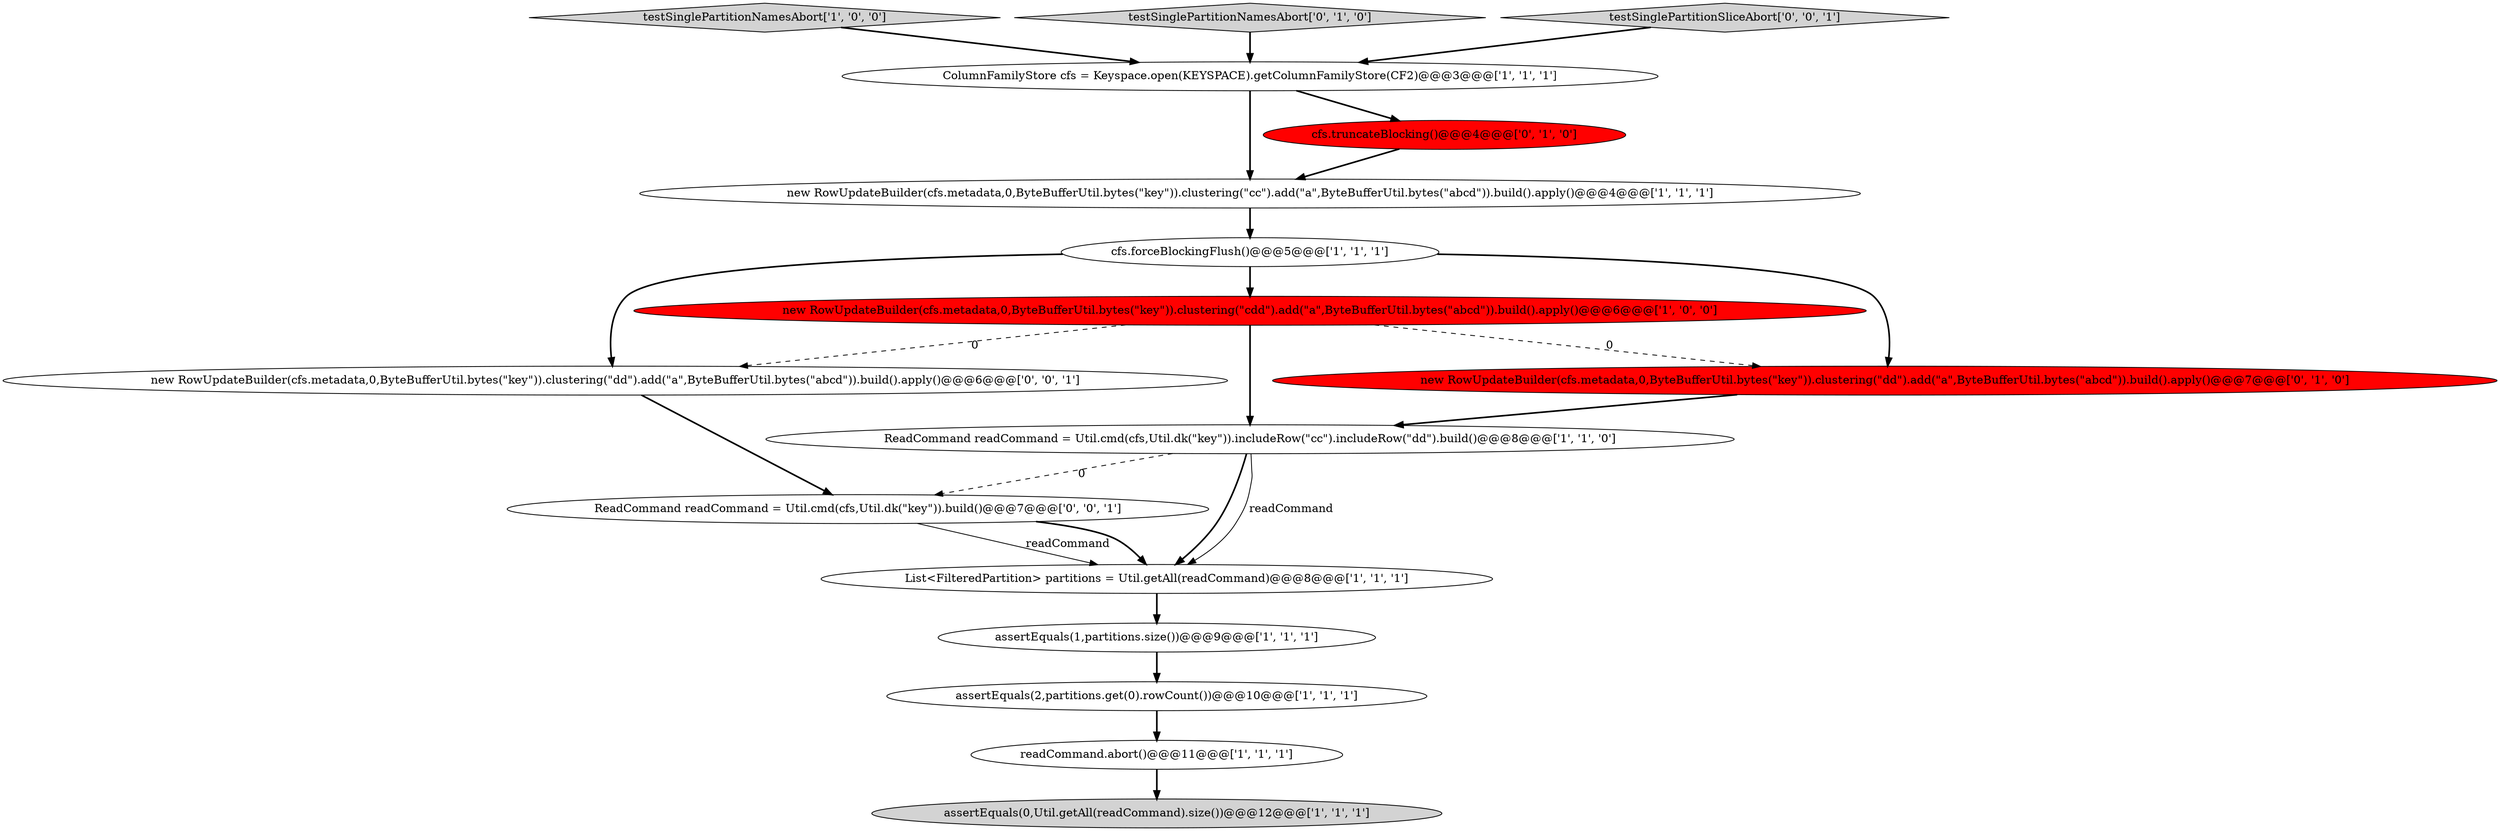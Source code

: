 digraph {
8 [style = filled, label = "testSinglePartitionNamesAbort['1', '0', '0']", fillcolor = lightgray, shape = diamond image = "AAA0AAABBB1BBB"];
13 [style = filled, label = "testSinglePartitionNamesAbort['0', '1', '0']", fillcolor = lightgray, shape = diamond image = "AAA0AAABBB2BBB"];
14 [style = filled, label = "testSinglePartitionSliceAbort['0', '0', '1']", fillcolor = lightgray, shape = diamond image = "AAA0AAABBB3BBB"];
2 [style = filled, label = "ReadCommand readCommand = Util.cmd(cfs,Util.dk(\"key\")).includeRow(\"cc\").includeRow(\"dd\").build()@@@8@@@['1', '1', '0']", fillcolor = white, shape = ellipse image = "AAA0AAABBB1BBB"];
4 [style = filled, label = "assertEquals(0,Util.getAll(readCommand).size())@@@12@@@['1', '1', '1']", fillcolor = lightgray, shape = ellipse image = "AAA0AAABBB1BBB"];
5 [style = filled, label = "assertEquals(1,partitions.size())@@@9@@@['1', '1', '1']", fillcolor = white, shape = ellipse image = "AAA0AAABBB1BBB"];
6 [style = filled, label = "readCommand.abort()@@@11@@@['1', '1', '1']", fillcolor = white, shape = ellipse image = "AAA0AAABBB1BBB"];
7 [style = filled, label = "new RowUpdateBuilder(cfs.metadata,0,ByteBufferUtil.bytes(\"key\")).clustering(\"cc\").add(\"a\",ByteBufferUtil.bytes(\"abcd\")).build().apply()@@@4@@@['1', '1', '1']", fillcolor = white, shape = ellipse image = "AAA0AAABBB1BBB"];
1 [style = filled, label = "ColumnFamilyStore cfs = Keyspace.open(KEYSPACE).getColumnFamilyStore(CF2)@@@3@@@['1', '1', '1']", fillcolor = white, shape = ellipse image = "AAA0AAABBB1BBB"];
9 [style = filled, label = "cfs.forceBlockingFlush()@@@5@@@['1', '1', '1']", fillcolor = white, shape = ellipse image = "AAA0AAABBB1BBB"];
10 [style = filled, label = "assertEquals(2,partitions.get(0).rowCount())@@@10@@@['1', '1', '1']", fillcolor = white, shape = ellipse image = "AAA0AAABBB1BBB"];
11 [style = filled, label = "cfs.truncateBlocking()@@@4@@@['0', '1', '0']", fillcolor = red, shape = ellipse image = "AAA1AAABBB2BBB"];
0 [style = filled, label = "List<FilteredPartition> partitions = Util.getAll(readCommand)@@@8@@@['1', '1', '1']", fillcolor = white, shape = ellipse image = "AAA0AAABBB1BBB"];
16 [style = filled, label = "new RowUpdateBuilder(cfs.metadata,0,ByteBufferUtil.bytes(\"key\")).clustering(\"dd\").add(\"a\",ByteBufferUtil.bytes(\"abcd\")).build().apply()@@@6@@@['0', '0', '1']", fillcolor = white, shape = ellipse image = "AAA0AAABBB3BBB"];
15 [style = filled, label = "ReadCommand readCommand = Util.cmd(cfs,Util.dk(\"key\")).build()@@@7@@@['0', '0', '1']", fillcolor = white, shape = ellipse image = "AAA0AAABBB3BBB"];
3 [style = filled, label = "new RowUpdateBuilder(cfs.metadata,0,ByteBufferUtil.bytes(\"key\")).clustering(\"cdd\").add(\"a\",ByteBufferUtil.bytes(\"abcd\")).build().apply()@@@6@@@['1', '0', '0']", fillcolor = red, shape = ellipse image = "AAA1AAABBB1BBB"];
12 [style = filled, label = "new RowUpdateBuilder(cfs.metadata,0,ByteBufferUtil.bytes(\"key\")).clustering(\"dd\").add(\"a\",ByteBufferUtil.bytes(\"abcd\")).build().apply()@@@7@@@['0', '1', '0']", fillcolor = red, shape = ellipse image = "AAA1AAABBB2BBB"];
5->10 [style = bold, label=""];
16->15 [style = bold, label=""];
15->0 [style = solid, label="readCommand"];
1->7 [style = bold, label=""];
10->6 [style = bold, label=""];
9->16 [style = bold, label=""];
13->1 [style = bold, label=""];
14->1 [style = bold, label=""];
1->11 [style = bold, label=""];
2->15 [style = dashed, label="0"];
7->9 [style = bold, label=""];
8->1 [style = bold, label=""];
6->4 [style = bold, label=""];
12->2 [style = bold, label=""];
2->0 [style = bold, label=""];
3->12 [style = dashed, label="0"];
3->2 [style = bold, label=""];
15->0 [style = bold, label=""];
9->3 [style = bold, label=""];
9->12 [style = bold, label=""];
2->0 [style = solid, label="readCommand"];
11->7 [style = bold, label=""];
3->16 [style = dashed, label="0"];
0->5 [style = bold, label=""];
}
